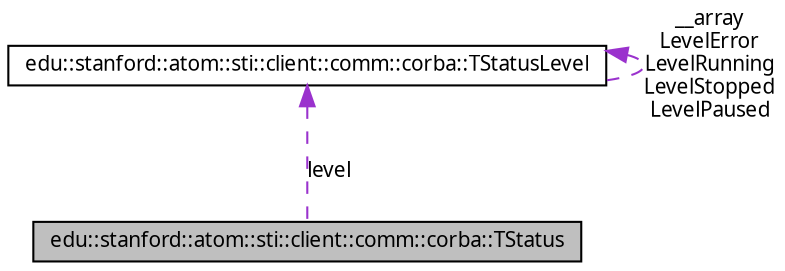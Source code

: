 digraph G
{
  edge [fontname="FreeSans.ttf",fontsize=10,labelfontname="FreeSans.ttf",labelfontsize=10];
  node [fontname="FreeSans.ttf",fontsize=10,shape=record];
  Node1 [label="edu::stanford::atom::sti::client::comm::corba::TStatus",height=0.2,width=0.4,color="black", fillcolor="grey75", style="filled" fontcolor="black"];
  Node2 -> Node1 [dir=back,color="darkorchid3",fontsize=10,style="dashed",label="level",fontname="FreeSans.ttf"];
  Node2 [label="edu::stanford::atom::sti::client::comm::corba::TStatusLevel",height=0.2,width=0.4,color="black", fillcolor="white", style="filled",URL="$classedu_1_1stanford_1_1atom_1_1sti_1_1client_1_1comm_1_1corba_1_1TStatusLevel.html"];
  Node2 -> Node2 [dir=back,color="darkorchid3",fontsize=10,style="dashed",label="__array\nLevelError\nLevelRunning\nLevelStopped\nLevelPaused",fontname="FreeSans.ttf"];
}
